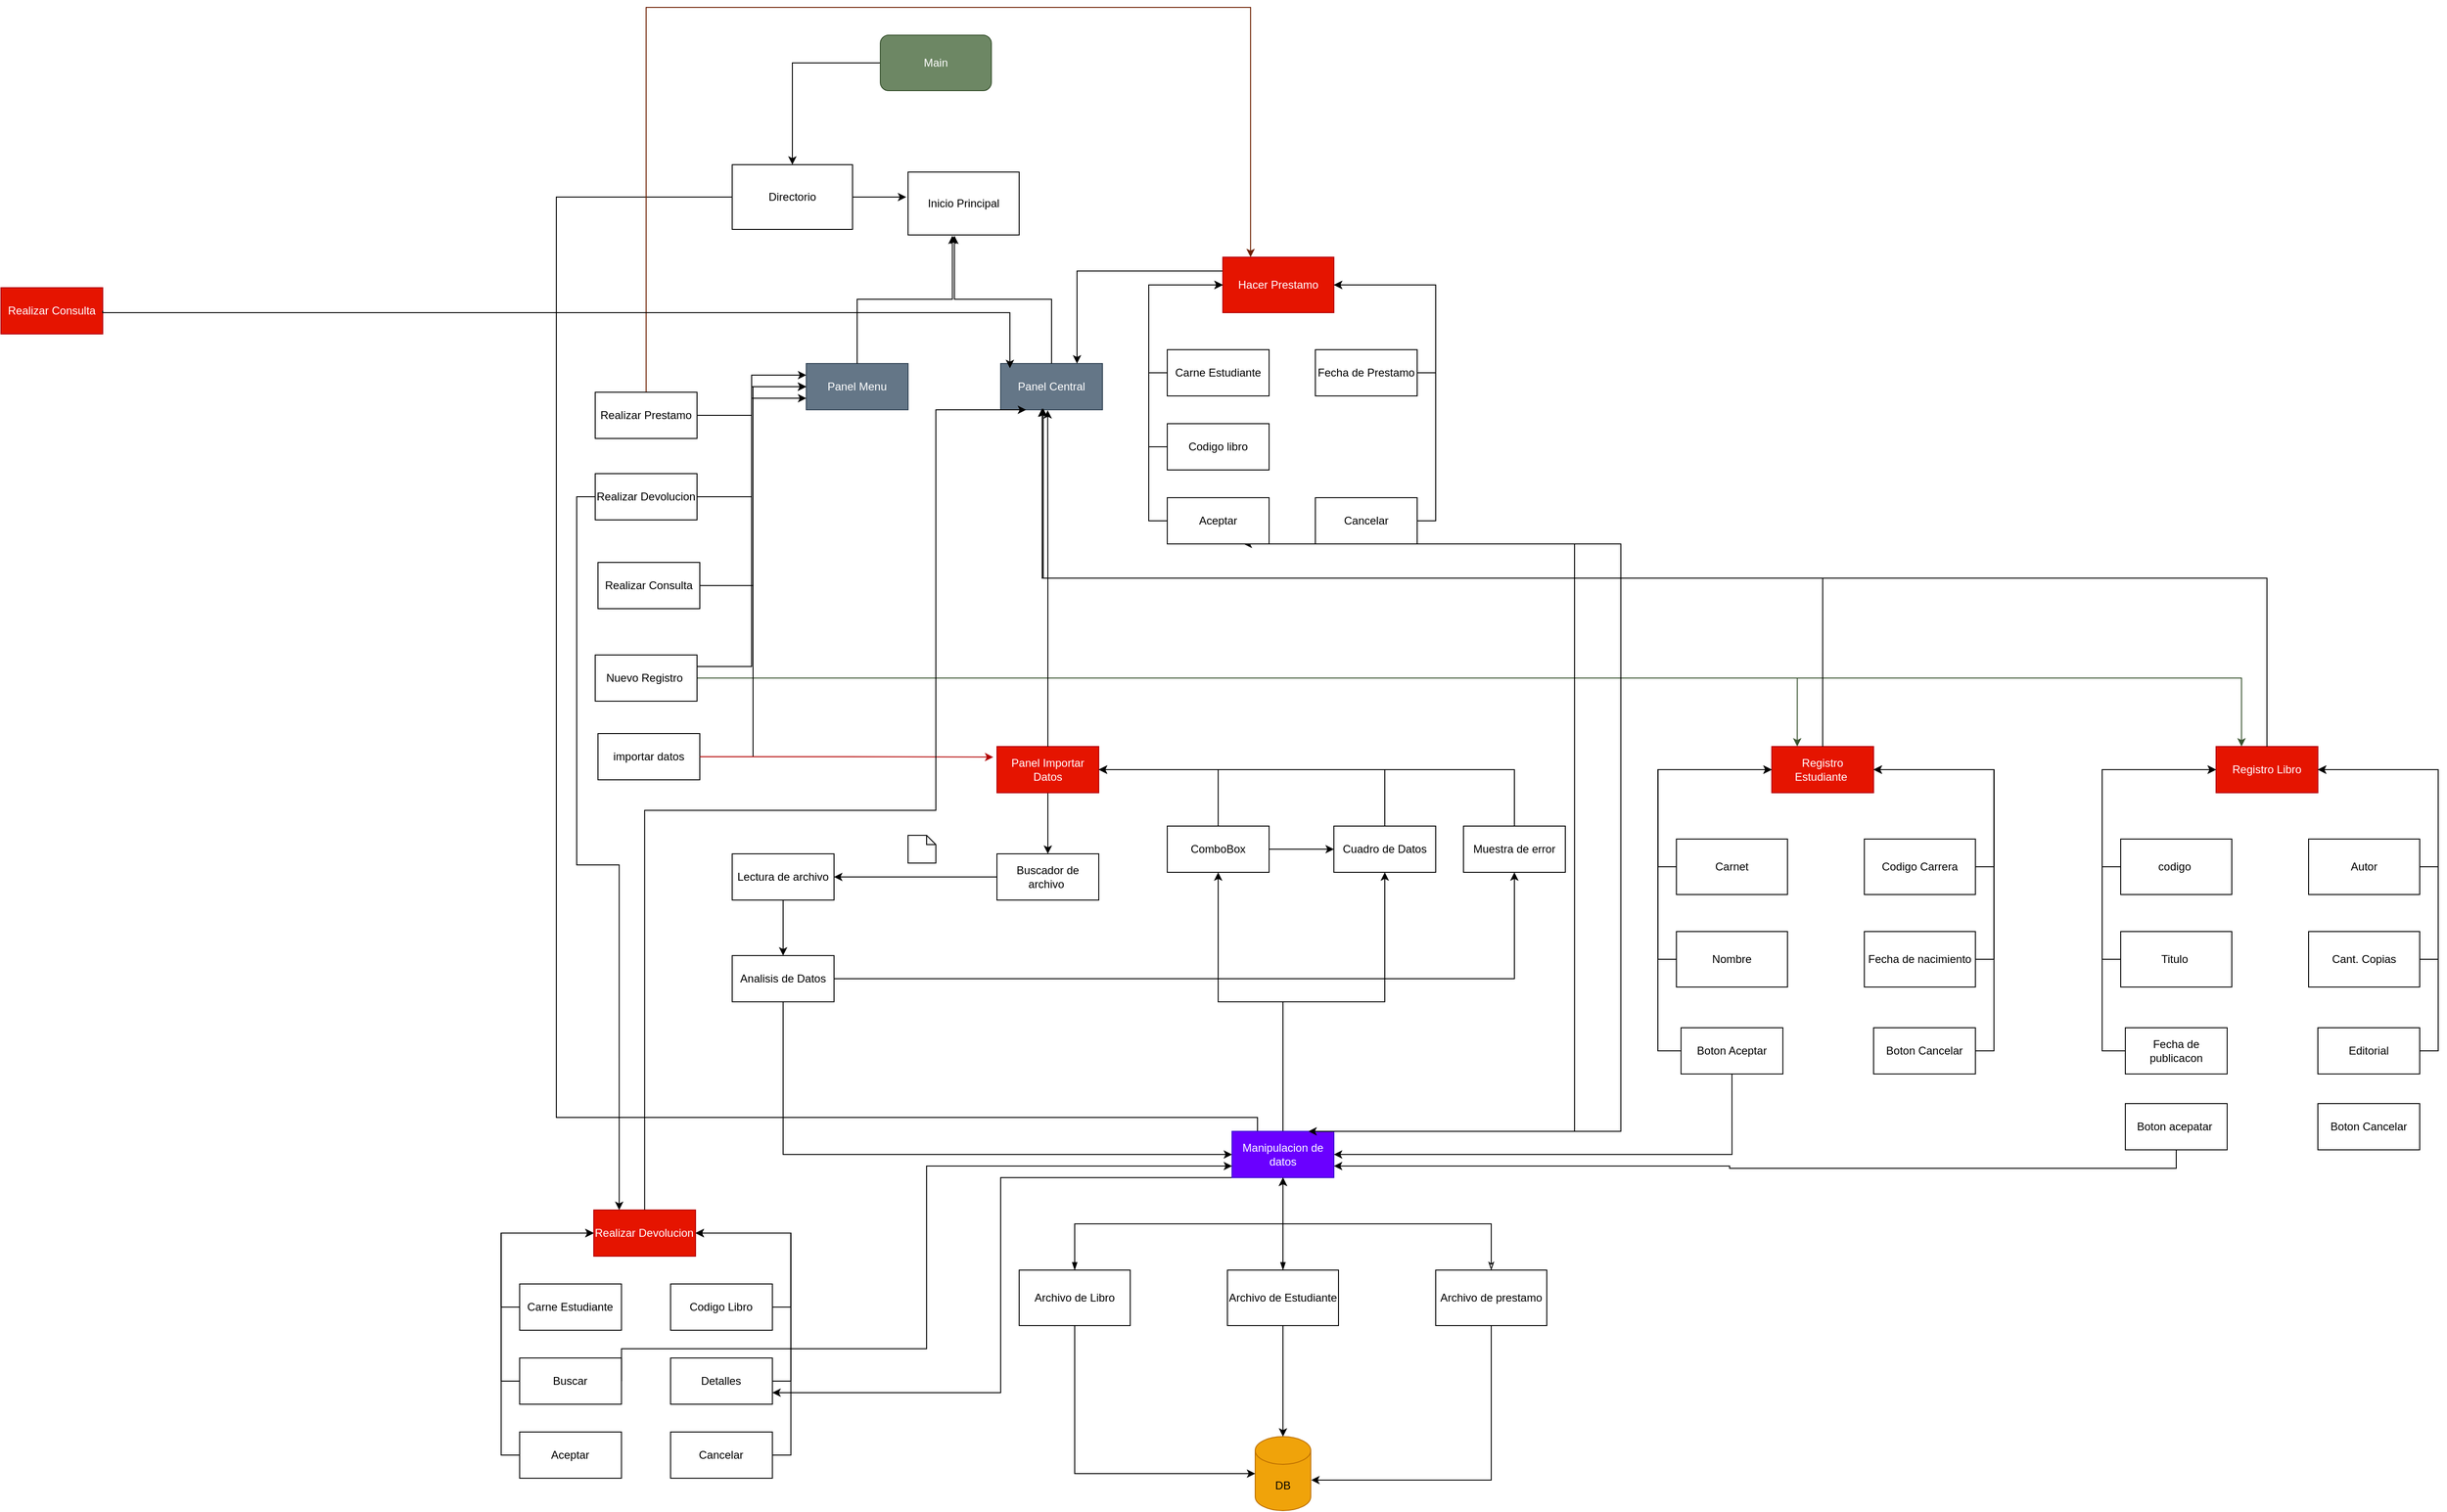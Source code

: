 <mxfile version="23.1.5" type="device">
  <diagram id="C5RBs43oDa-KdzZeNtuy" name="Page-1">
    <mxGraphModel dx="6893" dy="2048" grid="1" gridSize="10" guides="1" tooltips="1" connect="1" arrows="1" fold="1" page="1" pageScale="1" pageWidth="827" pageHeight="1169" math="0" shadow="0">
      <root>
        <mxCell id="WIyWlLk6GJQsqaUBKTNV-0" />
        <mxCell id="WIyWlLk6GJQsqaUBKTNV-1" parent="WIyWlLk6GJQsqaUBKTNV-0" />
        <mxCell id="CBWAm8pQO7bB-vImwyso-70" style="edgeStyle=orthogonalEdgeStyle;rounded=0;orthogonalLoop=1;jettySize=auto;html=1;exitX=0;exitY=0.5;exitDx=0;exitDy=0;entryX=0.5;entryY=0;entryDx=0;entryDy=0;" edge="1" parent="WIyWlLk6GJQsqaUBKTNV-1" source="CBWAm8pQO7bB-vImwyso-44" target="CBWAm8pQO7bB-vImwyso-59">
          <mxGeometry relative="1" as="geometry" />
        </mxCell>
        <mxCell id="CBWAm8pQO7bB-vImwyso-44" value="Main" style="rounded=1;whiteSpace=wrap;html=1;fillColor=#6d8764;fontColor=#ffffff;strokeColor=#3A5431;" vertex="1" parent="WIyWlLk6GJQsqaUBKTNV-1">
          <mxGeometry x="-1830" y="90" width="120" height="60" as="geometry" />
        </mxCell>
        <mxCell id="CBWAm8pQO7bB-vImwyso-159" style="edgeStyle=orthogonalEdgeStyle;rounded=0;orthogonalLoop=1;jettySize=auto;html=1;exitX=0;exitY=0.5;exitDx=0;exitDy=0;entryX=0.25;entryY=1;entryDx=0;entryDy=0;" edge="1" parent="WIyWlLk6GJQsqaUBKTNV-1" source="CBWAm8pQO7bB-vImwyso-59" target="CBWAm8pQO7bB-vImwyso-151">
          <mxGeometry relative="1" as="geometry">
            <Array as="points">
              <mxPoint x="-2180" y="265" />
              <mxPoint x="-2180" y="1260" />
              <mxPoint x="-1422" y="1260" />
            </Array>
          </mxGeometry>
        </mxCell>
        <mxCell id="CBWAm8pQO7bB-vImwyso-59" value="Directorio" style="html=1;whiteSpace=wrap;" vertex="1" parent="WIyWlLk6GJQsqaUBKTNV-1">
          <mxGeometry x="-1990" y="230" width="130" height="70" as="geometry" />
        </mxCell>
        <mxCell id="CBWAm8pQO7bB-vImwyso-74" style="edgeStyle=orthogonalEdgeStyle;rounded=0;orthogonalLoop=1;jettySize=auto;html=1;exitX=1;exitY=0.25;exitDx=0;exitDy=0;entryX=0;entryY=0.25;entryDx=0;entryDy=0;" edge="1" parent="WIyWlLk6GJQsqaUBKTNV-1" source="CBWAm8pQO7bB-vImwyso-62" target="CBWAm8pQO7bB-vImwyso-64">
          <mxGeometry relative="1" as="geometry" />
        </mxCell>
        <mxCell id="CBWAm8pQO7bB-vImwyso-179" style="edgeStyle=orthogonalEdgeStyle;rounded=0;orthogonalLoop=1;jettySize=auto;html=1;exitX=1;exitY=0.5;exitDx=0;exitDy=0;entryX=0.25;entryY=0;entryDx=0;entryDy=0;fillColor=#6d8764;strokeColor=#3A5431;" edge="1" parent="WIyWlLk6GJQsqaUBKTNV-1" source="CBWAm8pQO7bB-vImwyso-62" target="CBWAm8pQO7bB-vImwyso-134">
          <mxGeometry relative="1" as="geometry" />
        </mxCell>
        <mxCell id="CBWAm8pQO7bB-vImwyso-180" style="edgeStyle=orthogonalEdgeStyle;rounded=0;orthogonalLoop=1;jettySize=auto;html=1;exitX=1;exitY=0.5;exitDx=0;exitDy=0;entryX=0.25;entryY=0;entryDx=0;entryDy=0;fillColor=#6d8764;strokeColor=#3A5431;" edge="1" parent="WIyWlLk6GJQsqaUBKTNV-1" source="CBWAm8pQO7bB-vImwyso-62" target="CBWAm8pQO7bB-vImwyso-114">
          <mxGeometry relative="1" as="geometry" />
        </mxCell>
        <mxCell id="CBWAm8pQO7bB-vImwyso-62" value="Nuevo Registro&amp;nbsp;" style="html=1;whiteSpace=wrap;" vertex="1" parent="WIyWlLk6GJQsqaUBKTNV-1">
          <mxGeometry x="-2138" y="760" width="110" height="50" as="geometry" />
        </mxCell>
        <mxCell id="CBWAm8pQO7bB-vImwyso-75" style="edgeStyle=orthogonalEdgeStyle;rounded=0;orthogonalLoop=1;jettySize=auto;html=1;exitX=1;exitY=0.5;exitDx=0;exitDy=0;entryX=0;entryY=0.5;entryDx=0;entryDy=0;" edge="1" parent="WIyWlLk6GJQsqaUBKTNV-1" source="CBWAm8pQO7bB-vImwyso-63" target="CBWAm8pQO7bB-vImwyso-64">
          <mxGeometry relative="1" as="geometry" />
        </mxCell>
        <mxCell id="CBWAm8pQO7bB-vImwyso-63" value="importar datos" style="html=1;whiteSpace=wrap;" vertex="1" parent="WIyWlLk6GJQsqaUBKTNV-1">
          <mxGeometry x="-2135" y="845" width="110" height="50" as="geometry" />
        </mxCell>
        <mxCell id="CBWAm8pQO7bB-vImwyso-64" value="Panel Menu" style="html=1;whiteSpace=wrap;fillColor=#647687;fontColor=#ffffff;strokeColor=#314354;" vertex="1" parent="WIyWlLk6GJQsqaUBKTNV-1">
          <mxGeometry x="-1910" y="445" width="110" height="50" as="geometry" />
        </mxCell>
        <mxCell id="CBWAm8pQO7bB-vImwyso-72" style="edgeStyle=orthogonalEdgeStyle;rounded=0;orthogonalLoop=1;jettySize=auto;html=1;exitX=1;exitY=0.5;exitDx=0;exitDy=0;entryX=0;entryY=0.5;entryDx=0;entryDy=0;" edge="1" parent="WIyWlLk6GJQsqaUBKTNV-1" source="CBWAm8pQO7bB-vImwyso-65" target="CBWAm8pQO7bB-vImwyso-64">
          <mxGeometry relative="1" as="geometry" />
        </mxCell>
        <mxCell id="CBWAm8pQO7bB-vImwyso-215" style="edgeStyle=orthogonalEdgeStyle;rounded=0;orthogonalLoop=1;jettySize=auto;html=1;exitX=0.5;exitY=0;exitDx=0;exitDy=0;entryX=0.25;entryY=0;entryDx=0;entryDy=0;fillColor=#a0522d;strokeColor=#6D1F00;" edge="1" parent="WIyWlLk6GJQsqaUBKTNV-1" source="CBWAm8pQO7bB-vImwyso-65" target="CBWAm8pQO7bB-vImwyso-162">
          <mxGeometry relative="1" as="geometry">
            <Array as="points">
              <mxPoint x="-2083" y="60" />
              <mxPoint x="-1430" y="60" />
            </Array>
          </mxGeometry>
        </mxCell>
        <mxCell id="CBWAm8pQO7bB-vImwyso-65" value="Realizar Prestamo" style="html=1;whiteSpace=wrap;" vertex="1" parent="WIyWlLk6GJQsqaUBKTNV-1">
          <mxGeometry x="-2138" y="476" width="110" height="50" as="geometry" />
        </mxCell>
        <mxCell id="CBWAm8pQO7bB-vImwyso-67" value="Inicio Principal" style="html=1;whiteSpace=wrap;" vertex="1" parent="WIyWlLk6GJQsqaUBKTNV-1">
          <mxGeometry x="-1800" y="238" width="120" height="68" as="geometry" />
        </mxCell>
        <mxCell id="CBWAm8pQO7bB-vImwyso-68" value="Panel Central" style="html=1;whiteSpace=wrap;fillColor=#647687;fontColor=#ffffff;strokeColor=#314354;" vertex="1" parent="WIyWlLk6GJQsqaUBKTNV-1">
          <mxGeometry x="-1700" y="445" width="110" height="50" as="geometry" />
        </mxCell>
        <mxCell id="CBWAm8pQO7bB-vImwyso-73" style="edgeStyle=orthogonalEdgeStyle;rounded=0;orthogonalLoop=1;jettySize=auto;html=1;exitX=1;exitY=0.5;exitDx=0;exitDy=0;entryX=0;entryY=0.75;entryDx=0;entryDy=0;" edge="1" parent="WIyWlLk6GJQsqaUBKTNV-1" source="CBWAm8pQO7bB-vImwyso-69" target="CBWAm8pQO7bB-vImwyso-64">
          <mxGeometry relative="1" as="geometry" />
        </mxCell>
        <mxCell id="CBWAm8pQO7bB-vImwyso-241" style="edgeStyle=orthogonalEdgeStyle;rounded=0;orthogonalLoop=1;jettySize=auto;html=1;exitX=0;exitY=0.5;exitDx=0;exitDy=0;entryX=0.25;entryY=0;entryDx=0;entryDy=0;" edge="1" parent="WIyWlLk6GJQsqaUBKTNV-1" source="CBWAm8pQO7bB-vImwyso-69" target="CBWAm8pQO7bB-vImwyso-211">
          <mxGeometry relative="1" as="geometry" />
        </mxCell>
        <mxCell id="CBWAm8pQO7bB-vImwyso-69" value="Realizar Devolucion" style="html=1;whiteSpace=wrap;" vertex="1" parent="WIyWlLk6GJQsqaUBKTNV-1">
          <mxGeometry x="-2138" y="564" width="110" height="50" as="geometry" />
        </mxCell>
        <mxCell id="CBWAm8pQO7bB-vImwyso-71" style="edgeStyle=orthogonalEdgeStyle;rounded=0;orthogonalLoop=1;jettySize=auto;html=1;exitX=1;exitY=0.5;exitDx=0;exitDy=0;entryX=-0.017;entryY=0.397;entryDx=0;entryDy=0;entryPerimeter=0;" edge="1" parent="WIyWlLk6GJQsqaUBKTNV-1" source="CBWAm8pQO7bB-vImwyso-59" target="CBWAm8pQO7bB-vImwyso-67">
          <mxGeometry relative="1" as="geometry" />
        </mxCell>
        <mxCell id="CBWAm8pQO7bB-vImwyso-76" style="edgeStyle=orthogonalEdgeStyle;rounded=0;orthogonalLoop=1;jettySize=auto;html=1;exitX=0.5;exitY=0;exitDx=0;exitDy=0;entryX=0.399;entryY=1.011;entryDx=0;entryDy=0;entryPerimeter=0;" edge="1" parent="WIyWlLk6GJQsqaUBKTNV-1" source="CBWAm8pQO7bB-vImwyso-64" target="CBWAm8pQO7bB-vImwyso-67">
          <mxGeometry relative="1" as="geometry" />
        </mxCell>
        <mxCell id="CBWAm8pQO7bB-vImwyso-77" style="edgeStyle=orthogonalEdgeStyle;rounded=0;orthogonalLoop=1;jettySize=auto;html=1;exitX=0.5;exitY=0;exitDx=0;exitDy=0;entryX=0.417;entryY=1.011;entryDx=0;entryDy=0;entryPerimeter=0;" edge="1" parent="WIyWlLk6GJQsqaUBKTNV-1" source="CBWAm8pQO7bB-vImwyso-68" target="CBWAm8pQO7bB-vImwyso-67">
          <mxGeometry relative="1" as="geometry" />
        </mxCell>
        <mxCell id="CBWAm8pQO7bB-vImwyso-104" style="edgeStyle=orthogonalEdgeStyle;rounded=0;orthogonalLoop=1;jettySize=auto;html=1;exitX=0.5;exitY=1;exitDx=0;exitDy=0;entryX=0.5;entryY=0;entryDx=0;entryDy=0;" edge="1" parent="WIyWlLk6GJQsqaUBKTNV-1" source="CBWAm8pQO7bB-vImwyso-85" target="CBWAm8pQO7bB-vImwyso-103">
          <mxGeometry relative="1" as="geometry" />
        </mxCell>
        <mxCell id="CBWAm8pQO7bB-vImwyso-85" value="Panel Importar Datos" style="html=1;whiteSpace=wrap;fillColor=#e51400;fontColor=#ffffff;strokeColor=#B20000;" vertex="1" parent="WIyWlLk6GJQsqaUBKTNV-1">
          <mxGeometry x="-1704" y="859" width="110" height="50" as="geometry" />
        </mxCell>
        <mxCell id="CBWAm8pQO7bB-vImwyso-95" style="edgeStyle=orthogonalEdgeStyle;rounded=0;orthogonalLoop=1;jettySize=auto;html=1;exitX=0.5;exitY=0;exitDx=0;exitDy=0;entryX=1;entryY=0.5;entryDx=0;entryDy=0;" edge="1" parent="WIyWlLk6GJQsqaUBKTNV-1" source="CBWAm8pQO7bB-vImwyso-86" target="CBWAm8pQO7bB-vImwyso-85">
          <mxGeometry relative="1" as="geometry" />
        </mxCell>
        <mxCell id="CBWAm8pQO7bB-vImwyso-112" style="edgeStyle=orthogonalEdgeStyle;rounded=0;orthogonalLoop=1;jettySize=auto;html=1;exitX=1;exitY=0.5;exitDx=0;exitDy=0;entryX=0;entryY=0.5;entryDx=0;entryDy=0;" edge="1" parent="WIyWlLk6GJQsqaUBKTNV-1" source="CBWAm8pQO7bB-vImwyso-86" target="CBWAm8pQO7bB-vImwyso-87">
          <mxGeometry relative="1" as="geometry" />
        </mxCell>
        <mxCell id="CBWAm8pQO7bB-vImwyso-86" value="ComboBox" style="html=1;whiteSpace=wrap;" vertex="1" parent="WIyWlLk6GJQsqaUBKTNV-1">
          <mxGeometry x="-1520" y="945" width="110" height="50" as="geometry" />
        </mxCell>
        <mxCell id="CBWAm8pQO7bB-vImwyso-96" style="edgeStyle=orthogonalEdgeStyle;rounded=0;orthogonalLoop=1;jettySize=auto;html=1;exitX=0.5;exitY=0;exitDx=0;exitDy=0;entryX=1;entryY=0.5;entryDx=0;entryDy=0;" edge="1" parent="WIyWlLk6GJQsqaUBKTNV-1" source="CBWAm8pQO7bB-vImwyso-87" target="CBWAm8pQO7bB-vImwyso-85">
          <mxGeometry relative="1" as="geometry" />
        </mxCell>
        <mxCell id="CBWAm8pQO7bB-vImwyso-87" value="Cuadro de Datos" style="html=1;whiteSpace=wrap;" vertex="1" parent="WIyWlLk6GJQsqaUBKTNV-1">
          <mxGeometry x="-1340" y="945" width="110" height="50" as="geometry" />
        </mxCell>
        <mxCell id="CBWAm8pQO7bB-vImwyso-97" style="edgeStyle=orthogonalEdgeStyle;rounded=0;orthogonalLoop=1;jettySize=auto;html=1;exitX=0.5;exitY=0;exitDx=0;exitDy=0;entryX=1;entryY=0.5;entryDx=0;entryDy=0;" edge="1" parent="WIyWlLk6GJQsqaUBKTNV-1" source="CBWAm8pQO7bB-vImwyso-88" target="CBWAm8pQO7bB-vImwyso-85">
          <mxGeometry relative="1" as="geometry" />
        </mxCell>
        <mxCell id="CBWAm8pQO7bB-vImwyso-88" value="Muestra de error" style="html=1;whiteSpace=wrap;" vertex="1" parent="WIyWlLk6GJQsqaUBKTNV-1">
          <mxGeometry x="-1200" y="945" width="110" height="50" as="geometry" />
        </mxCell>
        <mxCell id="CBWAm8pQO7bB-vImwyso-107" style="edgeStyle=orthogonalEdgeStyle;rounded=0;orthogonalLoop=1;jettySize=auto;html=1;exitX=0.5;exitY=1;exitDx=0;exitDy=0;" edge="1" parent="WIyWlLk6GJQsqaUBKTNV-1" source="CBWAm8pQO7bB-vImwyso-89" target="CBWAm8pQO7bB-vImwyso-94">
          <mxGeometry relative="1" as="geometry" />
        </mxCell>
        <mxCell id="CBWAm8pQO7bB-vImwyso-89" value="Lectura de archivo" style="html=1;whiteSpace=wrap;" vertex="1" parent="WIyWlLk6GJQsqaUBKTNV-1">
          <mxGeometry x="-1990" y="975" width="110" height="50" as="geometry" />
        </mxCell>
        <mxCell id="CBWAm8pQO7bB-vImwyso-91" style="edgeStyle=orthogonalEdgeStyle;rounded=0;orthogonalLoop=1;jettySize=auto;html=1;exitX=1;exitY=0.5;exitDx=0;exitDy=0;entryX=-0.036;entryY=0.229;entryDx=0;entryDy=0;entryPerimeter=0;fillColor=#e51400;strokeColor=#B20000;" edge="1" parent="WIyWlLk6GJQsqaUBKTNV-1" source="CBWAm8pQO7bB-vImwyso-63" target="CBWAm8pQO7bB-vImwyso-85">
          <mxGeometry relative="1" as="geometry" />
        </mxCell>
        <mxCell id="CBWAm8pQO7bB-vImwyso-92" style="edgeStyle=orthogonalEdgeStyle;rounded=0;orthogonalLoop=1;jettySize=auto;html=1;exitX=0.5;exitY=0;exitDx=0;exitDy=0;entryX=0.462;entryY=1.009;entryDx=0;entryDy=0;entryPerimeter=0;" edge="1" parent="WIyWlLk6GJQsqaUBKTNV-1" source="CBWAm8pQO7bB-vImwyso-85" target="CBWAm8pQO7bB-vImwyso-68">
          <mxGeometry relative="1" as="geometry" />
        </mxCell>
        <mxCell id="CBWAm8pQO7bB-vImwyso-111" style="edgeStyle=orthogonalEdgeStyle;rounded=0;orthogonalLoop=1;jettySize=auto;html=1;exitX=1;exitY=0.5;exitDx=0;exitDy=0;entryX=0.5;entryY=1;entryDx=0;entryDy=0;" edge="1" parent="WIyWlLk6GJQsqaUBKTNV-1" source="CBWAm8pQO7bB-vImwyso-94" target="CBWAm8pQO7bB-vImwyso-88">
          <mxGeometry relative="1" as="geometry" />
        </mxCell>
        <mxCell id="CBWAm8pQO7bB-vImwyso-152" style="edgeStyle=orthogonalEdgeStyle;rounded=0;orthogonalLoop=1;jettySize=auto;html=1;exitX=0.5;exitY=1;exitDx=0;exitDy=0;entryX=0;entryY=0.5;entryDx=0;entryDy=0;" edge="1" parent="WIyWlLk6GJQsqaUBKTNV-1" source="CBWAm8pQO7bB-vImwyso-94" target="CBWAm8pQO7bB-vImwyso-151">
          <mxGeometry relative="1" as="geometry" />
        </mxCell>
        <mxCell id="CBWAm8pQO7bB-vImwyso-94" value="Analisis de Datos" style="html=1;whiteSpace=wrap;" vertex="1" parent="WIyWlLk6GJQsqaUBKTNV-1">
          <mxGeometry x="-1990" y="1085" width="110" height="50" as="geometry" />
        </mxCell>
        <mxCell id="CBWAm8pQO7bB-vImwyso-105" style="edgeStyle=orthogonalEdgeStyle;rounded=0;orthogonalLoop=1;jettySize=auto;html=1;exitX=0;exitY=0.5;exitDx=0;exitDy=0;entryX=1;entryY=0.5;entryDx=0;entryDy=0;" edge="1" parent="WIyWlLk6GJQsqaUBKTNV-1" source="CBWAm8pQO7bB-vImwyso-103" target="CBWAm8pQO7bB-vImwyso-89">
          <mxGeometry relative="1" as="geometry" />
        </mxCell>
        <mxCell id="CBWAm8pQO7bB-vImwyso-103" value="Buscador de archivo&amp;nbsp;" style="html=1;whiteSpace=wrap;" vertex="1" parent="WIyWlLk6GJQsqaUBKTNV-1">
          <mxGeometry x="-1704" y="975" width="110" height="50" as="geometry" />
        </mxCell>
        <mxCell id="CBWAm8pQO7bB-vImwyso-106" value="" style="shape=note;whiteSpace=wrap;html=1;backgroundOutline=1;darkOpacity=0.05;size=10;" vertex="1" parent="WIyWlLk6GJQsqaUBKTNV-1">
          <mxGeometry x="-1800" y="955" width="30" height="30" as="geometry" />
        </mxCell>
        <mxCell id="CBWAm8pQO7bB-vImwyso-114" value="Registro Estudiante&amp;nbsp;" style="html=1;whiteSpace=wrap;fillColor=#e51400;fontColor=#ffffff;strokeColor=#B20000;" vertex="1" parent="WIyWlLk6GJQsqaUBKTNV-1">
          <mxGeometry x="-866.95" y="859" width="110" height="50" as="geometry" />
        </mxCell>
        <mxCell id="CBWAm8pQO7bB-vImwyso-123" style="edgeStyle=orthogonalEdgeStyle;rounded=0;orthogonalLoop=1;jettySize=auto;html=1;exitX=0;exitY=0.5;exitDx=0;exitDy=0;entryX=0;entryY=0.5;entryDx=0;entryDy=0;" edge="1" parent="WIyWlLk6GJQsqaUBKTNV-1" source="CBWAm8pQO7bB-vImwyso-115" target="CBWAm8pQO7bB-vImwyso-114">
          <mxGeometry relative="1" as="geometry" />
        </mxCell>
        <mxCell id="CBWAm8pQO7bB-vImwyso-115" value="Carnet" style="rounded=0;whiteSpace=wrap;html=1;" vertex="1" parent="WIyWlLk6GJQsqaUBKTNV-1">
          <mxGeometry x="-969.95" y="959" width="120" height="60" as="geometry" />
        </mxCell>
        <mxCell id="CBWAm8pQO7bB-vImwyso-124" style="edgeStyle=orthogonalEdgeStyle;rounded=0;orthogonalLoop=1;jettySize=auto;html=1;exitX=0;exitY=0.5;exitDx=0;exitDy=0;entryX=0;entryY=0.5;entryDx=0;entryDy=0;" edge="1" parent="WIyWlLk6GJQsqaUBKTNV-1" source="CBWAm8pQO7bB-vImwyso-116" target="CBWAm8pQO7bB-vImwyso-114">
          <mxGeometry relative="1" as="geometry" />
        </mxCell>
        <mxCell id="CBWAm8pQO7bB-vImwyso-116" value="Nombre" style="rounded=0;whiteSpace=wrap;html=1;" vertex="1" parent="WIyWlLk6GJQsqaUBKTNV-1">
          <mxGeometry x="-969.95" y="1059" width="120" height="60" as="geometry" />
        </mxCell>
        <mxCell id="CBWAm8pQO7bB-vImwyso-126" style="edgeStyle=orthogonalEdgeStyle;rounded=0;orthogonalLoop=1;jettySize=auto;html=1;exitX=1;exitY=0.5;exitDx=0;exitDy=0;entryX=1;entryY=0.5;entryDx=0;entryDy=0;" edge="1" parent="WIyWlLk6GJQsqaUBKTNV-1" source="CBWAm8pQO7bB-vImwyso-117" target="CBWAm8pQO7bB-vImwyso-114">
          <mxGeometry relative="1" as="geometry" />
        </mxCell>
        <mxCell id="CBWAm8pQO7bB-vImwyso-117" value="Codigo Carrera" style="rounded=0;whiteSpace=wrap;html=1;" vertex="1" parent="WIyWlLk6GJQsqaUBKTNV-1">
          <mxGeometry x="-766.95" y="959" width="120" height="60" as="geometry" />
        </mxCell>
        <mxCell id="CBWAm8pQO7bB-vImwyso-127" style="edgeStyle=orthogonalEdgeStyle;rounded=0;orthogonalLoop=1;jettySize=auto;html=1;exitX=1;exitY=0.5;exitDx=0;exitDy=0;entryX=1;entryY=0.5;entryDx=0;entryDy=0;" edge="1" parent="WIyWlLk6GJQsqaUBKTNV-1" source="CBWAm8pQO7bB-vImwyso-118" target="CBWAm8pQO7bB-vImwyso-114">
          <mxGeometry relative="1" as="geometry" />
        </mxCell>
        <mxCell id="CBWAm8pQO7bB-vImwyso-118" value="Fecha de nacimiento" style="rounded=0;whiteSpace=wrap;html=1;" vertex="1" parent="WIyWlLk6GJQsqaUBKTNV-1">
          <mxGeometry x="-766.95" y="1059" width="120" height="60" as="geometry" />
        </mxCell>
        <mxCell id="CBWAm8pQO7bB-vImwyso-119" value="DB" style="shape=cylinder3;whiteSpace=wrap;html=1;boundedLbl=1;backgroundOutline=1;size=15;fillColor=#f0a30a;fontColor=#000000;strokeColor=#BD7000;" vertex="1" parent="WIyWlLk6GJQsqaUBKTNV-1">
          <mxGeometry x="-1425" y="1605" width="60" height="80" as="geometry" />
        </mxCell>
        <mxCell id="CBWAm8pQO7bB-vImwyso-131" style="edgeStyle=orthogonalEdgeStyle;rounded=0;orthogonalLoop=1;jettySize=auto;html=1;exitX=1;exitY=0.5;exitDx=0;exitDy=0;entryX=1;entryY=0.5;entryDx=0;entryDy=0;" edge="1" parent="WIyWlLk6GJQsqaUBKTNV-1" source="CBWAm8pQO7bB-vImwyso-128" target="CBWAm8pQO7bB-vImwyso-114">
          <mxGeometry relative="1" as="geometry" />
        </mxCell>
        <mxCell id="CBWAm8pQO7bB-vImwyso-128" value="Boton Cancelar" style="html=1;whiteSpace=wrap;" vertex="1" parent="WIyWlLk6GJQsqaUBKTNV-1">
          <mxGeometry x="-756.95" y="1163" width="110" height="50" as="geometry" />
        </mxCell>
        <mxCell id="CBWAm8pQO7bB-vImwyso-130" style="edgeStyle=orthogonalEdgeStyle;rounded=0;orthogonalLoop=1;jettySize=auto;html=1;exitX=0;exitY=0.5;exitDx=0;exitDy=0;entryX=0;entryY=0.5;entryDx=0;entryDy=0;" edge="1" parent="WIyWlLk6GJQsqaUBKTNV-1" source="CBWAm8pQO7bB-vImwyso-129" target="CBWAm8pQO7bB-vImwyso-114">
          <mxGeometry relative="1" as="geometry">
            <Array as="points">
              <mxPoint x="-990" y="1188" />
              <mxPoint x="-990" y="884" />
            </Array>
          </mxGeometry>
        </mxCell>
        <mxCell id="CBWAm8pQO7bB-vImwyso-160" style="edgeStyle=orthogonalEdgeStyle;rounded=0;orthogonalLoop=1;jettySize=auto;html=1;exitX=0.5;exitY=1;exitDx=0;exitDy=0;entryX=1;entryY=0.5;entryDx=0;entryDy=0;" edge="1" parent="WIyWlLk6GJQsqaUBKTNV-1" source="CBWAm8pQO7bB-vImwyso-129" target="CBWAm8pQO7bB-vImwyso-151">
          <mxGeometry relative="1" as="geometry" />
        </mxCell>
        <mxCell id="CBWAm8pQO7bB-vImwyso-129" value="Boton Aceptar" style="html=1;whiteSpace=wrap;" vertex="1" parent="WIyWlLk6GJQsqaUBKTNV-1">
          <mxGeometry x="-964.95" y="1163" width="110" height="50" as="geometry" />
        </mxCell>
        <mxCell id="CBWAm8pQO7bB-vImwyso-134" value="Registro Libro" style="html=1;whiteSpace=wrap;fillColor=#e51400;fontColor=#ffffff;strokeColor=#B20000;" vertex="1" parent="WIyWlLk6GJQsqaUBKTNV-1">
          <mxGeometry x="-387" y="859" width="110" height="50" as="geometry" />
        </mxCell>
        <mxCell id="CBWAm8pQO7bB-vImwyso-135" style="edgeStyle=orthogonalEdgeStyle;rounded=0;orthogonalLoop=1;jettySize=auto;html=1;exitX=0;exitY=0.5;exitDx=0;exitDy=0;entryX=0;entryY=0.5;entryDx=0;entryDy=0;" edge="1" parent="WIyWlLk6GJQsqaUBKTNV-1" source="CBWAm8pQO7bB-vImwyso-136" target="CBWAm8pQO7bB-vImwyso-134">
          <mxGeometry relative="1" as="geometry" />
        </mxCell>
        <mxCell id="CBWAm8pQO7bB-vImwyso-136" value="codigo&amp;nbsp;" style="rounded=0;whiteSpace=wrap;html=1;" vertex="1" parent="WIyWlLk6GJQsqaUBKTNV-1">
          <mxGeometry x="-490" y="959" width="120" height="60" as="geometry" />
        </mxCell>
        <mxCell id="CBWAm8pQO7bB-vImwyso-137" style="edgeStyle=orthogonalEdgeStyle;rounded=0;orthogonalLoop=1;jettySize=auto;html=1;exitX=0;exitY=0.5;exitDx=0;exitDy=0;entryX=0;entryY=0.5;entryDx=0;entryDy=0;" edge="1" parent="WIyWlLk6GJQsqaUBKTNV-1" source="CBWAm8pQO7bB-vImwyso-138" target="CBWAm8pQO7bB-vImwyso-134">
          <mxGeometry relative="1" as="geometry" />
        </mxCell>
        <mxCell id="CBWAm8pQO7bB-vImwyso-138" value="Titulo&amp;nbsp;" style="rounded=0;whiteSpace=wrap;html=1;" vertex="1" parent="WIyWlLk6GJQsqaUBKTNV-1">
          <mxGeometry x="-490" y="1059" width="120" height="60" as="geometry" />
        </mxCell>
        <mxCell id="CBWAm8pQO7bB-vImwyso-139" style="edgeStyle=orthogonalEdgeStyle;rounded=0;orthogonalLoop=1;jettySize=auto;html=1;exitX=1;exitY=0.5;exitDx=0;exitDy=0;entryX=1;entryY=0.5;entryDx=0;entryDy=0;" edge="1" parent="WIyWlLk6GJQsqaUBKTNV-1" source="CBWAm8pQO7bB-vImwyso-140" target="CBWAm8pQO7bB-vImwyso-134">
          <mxGeometry relative="1" as="geometry" />
        </mxCell>
        <mxCell id="CBWAm8pQO7bB-vImwyso-140" value="Autor" style="rounded=0;whiteSpace=wrap;html=1;" vertex="1" parent="WIyWlLk6GJQsqaUBKTNV-1">
          <mxGeometry x="-287" y="959" width="120" height="60" as="geometry" />
        </mxCell>
        <mxCell id="CBWAm8pQO7bB-vImwyso-141" style="edgeStyle=orthogonalEdgeStyle;rounded=0;orthogonalLoop=1;jettySize=auto;html=1;exitX=1;exitY=0.5;exitDx=0;exitDy=0;entryX=1;entryY=0.5;entryDx=0;entryDy=0;" edge="1" parent="WIyWlLk6GJQsqaUBKTNV-1" source="CBWAm8pQO7bB-vImwyso-142" target="CBWAm8pQO7bB-vImwyso-134">
          <mxGeometry relative="1" as="geometry" />
        </mxCell>
        <mxCell id="CBWAm8pQO7bB-vImwyso-142" value="Cant. Copias" style="rounded=0;whiteSpace=wrap;html=1;" vertex="1" parent="WIyWlLk6GJQsqaUBKTNV-1">
          <mxGeometry x="-287" y="1059" width="120" height="60" as="geometry" />
        </mxCell>
        <mxCell id="CBWAm8pQO7bB-vImwyso-143" style="edgeStyle=orthogonalEdgeStyle;rounded=0;orthogonalLoop=1;jettySize=auto;html=1;exitX=1;exitY=0.5;exitDx=0;exitDy=0;entryX=1;entryY=0.5;entryDx=0;entryDy=0;" edge="1" parent="WIyWlLk6GJQsqaUBKTNV-1" source="CBWAm8pQO7bB-vImwyso-144" target="CBWAm8pQO7bB-vImwyso-134">
          <mxGeometry relative="1" as="geometry" />
        </mxCell>
        <mxCell id="CBWAm8pQO7bB-vImwyso-144" value="Editorial" style="html=1;whiteSpace=wrap;" vertex="1" parent="WIyWlLk6GJQsqaUBKTNV-1">
          <mxGeometry x="-277" y="1163" width="110" height="50" as="geometry" />
        </mxCell>
        <mxCell id="CBWAm8pQO7bB-vImwyso-145" style="edgeStyle=orthogonalEdgeStyle;rounded=0;orthogonalLoop=1;jettySize=auto;html=1;exitX=0;exitY=0.5;exitDx=0;exitDy=0;entryX=0;entryY=0.5;entryDx=0;entryDy=0;" edge="1" parent="WIyWlLk6GJQsqaUBKTNV-1" source="CBWAm8pQO7bB-vImwyso-146" target="CBWAm8pQO7bB-vImwyso-134">
          <mxGeometry relative="1" as="geometry">
            <Array as="points">
              <mxPoint x="-510.05" y="1188" />
              <mxPoint x="-510.05" y="884" />
            </Array>
          </mxGeometry>
        </mxCell>
        <mxCell id="CBWAm8pQO7bB-vImwyso-146" value="Fecha de publicacon" style="html=1;whiteSpace=wrap;" vertex="1" parent="WIyWlLk6GJQsqaUBKTNV-1">
          <mxGeometry x="-485" y="1163" width="110" height="50" as="geometry" />
        </mxCell>
        <mxCell id="CBWAm8pQO7bB-vImwyso-147" style="edgeStyle=orthogonalEdgeStyle;rounded=0;orthogonalLoop=1;jettySize=auto;html=1;exitX=0.5;exitY=0;exitDx=0;exitDy=0;entryX=0.418;entryY=0.97;entryDx=0;entryDy=0;entryPerimeter=0;" edge="1" parent="WIyWlLk6GJQsqaUBKTNV-1" source="CBWAm8pQO7bB-vImwyso-134" target="CBWAm8pQO7bB-vImwyso-68">
          <mxGeometry relative="1" as="geometry" />
        </mxCell>
        <mxCell id="CBWAm8pQO7bB-vImwyso-148" style="edgeStyle=orthogonalEdgeStyle;rounded=0;orthogonalLoop=1;jettySize=auto;html=1;exitX=0.5;exitY=0;exitDx=0;exitDy=0;entryX=0.407;entryY=0.97;entryDx=0;entryDy=0;entryPerimeter=0;" edge="1" parent="WIyWlLk6GJQsqaUBKTNV-1" source="CBWAm8pQO7bB-vImwyso-114" target="CBWAm8pQO7bB-vImwyso-68">
          <mxGeometry relative="1" as="geometry" />
        </mxCell>
        <mxCell id="CBWAm8pQO7bB-vImwyso-161" style="edgeStyle=orthogonalEdgeStyle;rounded=0;orthogonalLoop=1;jettySize=auto;html=1;exitX=0.5;exitY=1;exitDx=0;exitDy=0;entryX=1;entryY=0.75;entryDx=0;entryDy=0;" edge="1" parent="WIyWlLk6GJQsqaUBKTNV-1" source="CBWAm8pQO7bB-vImwyso-149" target="CBWAm8pQO7bB-vImwyso-151">
          <mxGeometry relative="1" as="geometry" />
        </mxCell>
        <mxCell id="CBWAm8pQO7bB-vImwyso-149" value="Boton acepatar&amp;nbsp;" style="html=1;whiteSpace=wrap;" vertex="1" parent="WIyWlLk6GJQsqaUBKTNV-1">
          <mxGeometry x="-485" y="1245" width="110" height="50" as="geometry" />
        </mxCell>
        <mxCell id="CBWAm8pQO7bB-vImwyso-150" value="Boton Cancelar" style="html=1;whiteSpace=wrap;" vertex="1" parent="WIyWlLk6GJQsqaUBKTNV-1">
          <mxGeometry x="-277" y="1245" width="110" height="50" as="geometry" />
        </mxCell>
        <mxCell id="CBWAm8pQO7bB-vImwyso-153" style="edgeStyle=orthogonalEdgeStyle;rounded=0;orthogonalLoop=1;jettySize=auto;html=1;exitX=0.5;exitY=0;exitDx=0;exitDy=0;entryX=0.5;entryY=1;entryDx=0;entryDy=0;" edge="1" parent="WIyWlLk6GJQsqaUBKTNV-1" source="CBWAm8pQO7bB-vImwyso-151" target="CBWAm8pQO7bB-vImwyso-86">
          <mxGeometry relative="1" as="geometry" />
        </mxCell>
        <mxCell id="CBWAm8pQO7bB-vImwyso-154" style="edgeStyle=orthogonalEdgeStyle;rounded=0;orthogonalLoop=1;jettySize=auto;html=1;exitX=0.5;exitY=0;exitDx=0;exitDy=0;entryX=0.5;entryY=1;entryDx=0;entryDy=0;" edge="1" parent="WIyWlLk6GJQsqaUBKTNV-1" source="CBWAm8pQO7bB-vImwyso-151" target="CBWAm8pQO7bB-vImwyso-87">
          <mxGeometry relative="1" as="geometry" />
        </mxCell>
        <mxCell id="CBWAm8pQO7bB-vImwyso-209" style="edgeStyle=orthogonalEdgeStyle;rounded=0;orthogonalLoop=1;jettySize=auto;html=1;exitX=0.75;exitY=0;exitDx=0;exitDy=0;entryX=0.75;entryY=1;entryDx=0;entryDy=0;" edge="1" parent="WIyWlLk6GJQsqaUBKTNV-1" source="CBWAm8pQO7bB-vImwyso-151" target="CBWAm8pQO7bB-vImwyso-194">
          <mxGeometry relative="1" as="geometry">
            <Array as="points">
              <mxPoint x="-1080" y="1275" />
              <mxPoint x="-1080" y="640" />
            </Array>
          </mxGeometry>
        </mxCell>
        <mxCell id="CBWAm8pQO7bB-vImwyso-243" style="edgeStyle=orthogonalEdgeStyle;rounded=0;orthogonalLoop=1;jettySize=auto;html=1;exitX=0;exitY=1;exitDx=0;exitDy=0;entryX=1;entryY=0.75;entryDx=0;entryDy=0;" edge="1" parent="WIyWlLk6GJQsqaUBKTNV-1" source="CBWAm8pQO7bB-vImwyso-151" target="CBWAm8pQO7bB-vImwyso-216">
          <mxGeometry relative="1" as="geometry">
            <Array as="points">
              <mxPoint x="-1700" y="1325" />
              <mxPoint x="-1700" y="1558" />
            </Array>
          </mxGeometry>
        </mxCell>
        <mxCell id="CBWAm8pQO7bB-vImwyso-151" value="Manipulacion de datos" style="html=1;whiteSpace=wrap;fillColor=#6a00ff;fontColor=#ffffff;strokeColor=#3700CC;" vertex="1" parent="WIyWlLk6GJQsqaUBKTNV-1">
          <mxGeometry x="-1450" y="1275" width="110" height="50" as="geometry" />
        </mxCell>
        <mxCell id="CBWAm8pQO7bB-vImwyso-213" style="edgeStyle=orthogonalEdgeStyle;rounded=0;orthogonalLoop=1;jettySize=auto;html=1;exitX=0;exitY=0.25;exitDx=0;exitDy=0;entryX=0.75;entryY=0;entryDx=0;entryDy=0;" edge="1" parent="WIyWlLk6GJQsqaUBKTNV-1" source="CBWAm8pQO7bB-vImwyso-162" target="CBWAm8pQO7bB-vImwyso-68">
          <mxGeometry relative="1" as="geometry" />
        </mxCell>
        <mxCell id="CBWAm8pQO7bB-vImwyso-162" value="Hacer Prestamo" style="rounded=0;whiteSpace=wrap;html=1;fillColor=#e51400;fontColor=#ffffff;strokeColor=#B20000;" vertex="1" parent="WIyWlLk6GJQsqaUBKTNV-1">
          <mxGeometry x="-1460" y="330" width="120" height="60" as="geometry" />
        </mxCell>
        <mxCell id="CBWAm8pQO7bB-vImwyso-171" style="edgeStyle=orthogonalEdgeStyle;rounded=0;orthogonalLoop=1;jettySize=auto;html=1;exitX=0.5;exitY=0;exitDx=0;exitDy=0;startArrow=blockThin;startFill=1;" edge="1" parent="WIyWlLk6GJQsqaUBKTNV-1" source="CBWAm8pQO7bB-vImwyso-167" target="CBWAm8pQO7bB-vImwyso-151">
          <mxGeometry relative="1" as="geometry" />
        </mxCell>
        <mxCell id="CBWAm8pQO7bB-vImwyso-175" style="edgeStyle=orthogonalEdgeStyle;rounded=0;orthogonalLoop=1;jettySize=auto;html=1;exitX=0.5;exitY=1;exitDx=0;exitDy=0;" edge="1" parent="WIyWlLk6GJQsqaUBKTNV-1" source="CBWAm8pQO7bB-vImwyso-167" target="CBWAm8pQO7bB-vImwyso-119">
          <mxGeometry relative="1" as="geometry" />
        </mxCell>
        <mxCell id="CBWAm8pQO7bB-vImwyso-167" value="Archivo de Estudiante" style="rounded=0;whiteSpace=wrap;html=1;" vertex="1" parent="WIyWlLk6GJQsqaUBKTNV-1">
          <mxGeometry x="-1455" y="1425" width="120" height="60" as="geometry" />
        </mxCell>
        <mxCell id="CBWAm8pQO7bB-vImwyso-172" style="edgeStyle=orthogonalEdgeStyle;rounded=0;orthogonalLoop=1;jettySize=auto;html=1;exitX=0.5;exitY=0;exitDx=0;exitDy=0;entryX=0.5;entryY=1;entryDx=0;entryDy=0;startArrow=classicThin;startFill=0;" edge="1" parent="WIyWlLk6GJQsqaUBKTNV-1" source="CBWAm8pQO7bB-vImwyso-168" target="CBWAm8pQO7bB-vImwyso-151">
          <mxGeometry relative="1" as="geometry" />
        </mxCell>
        <mxCell id="CBWAm8pQO7bB-vImwyso-168" value="Archivo de prestamo" style="rounded=0;whiteSpace=wrap;html=1;" vertex="1" parent="WIyWlLk6GJQsqaUBKTNV-1">
          <mxGeometry x="-1230" y="1425" width="120" height="60" as="geometry" />
        </mxCell>
        <mxCell id="CBWAm8pQO7bB-vImwyso-173" style="edgeStyle=orthogonalEdgeStyle;rounded=0;orthogonalLoop=1;jettySize=auto;html=1;exitX=0.5;exitY=0;exitDx=0;exitDy=0;startArrow=blockThin;startFill=1;" edge="1" parent="WIyWlLk6GJQsqaUBKTNV-1" source="CBWAm8pQO7bB-vImwyso-169" target="CBWAm8pQO7bB-vImwyso-151">
          <mxGeometry relative="1" as="geometry" />
        </mxCell>
        <mxCell id="CBWAm8pQO7bB-vImwyso-169" value="Archivo de Libro" style="rounded=0;whiteSpace=wrap;html=1;" vertex="1" parent="WIyWlLk6GJQsqaUBKTNV-1">
          <mxGeometry x="-1680" y="1425" width="120" height="60" as="geometry" />
        </mxCell>
        <mxCell id="CBWAm8pQO7bB-vImwyso-174" style="edgeStyle=orthogonalEdgeStyle;rounded=0;orthogonalLoop=1;jettySize=auto;html=1;exitX=0.5;exitY=1;exitDx=0;exitDy=0;entryX=0;entryY=0.5;entryDx=0;entryDy=0;entryPerimeter=0;" edge="1" parent="WIyWlLk6GJQsqaUBKTNV-1" source="CBWAm8pQO7bB-vImwyso-169" target="CBWAm8pQO7bB-vImwyso-119">
          <mxGeometry relative="1" as="geometry" />
        </mxCell>
        <mxCell id="CBWAm8pQO7bB-vImwyso-176" style="edgeStyle=orthogonalEdgeStyle;rounded=0;orthogonalLoop=1;jettySize=auto;html=1;exitX=0.5;exitY=1;exitDx=0;exitDy=0;entryX=1.009;entryY=0.587;entryDx=0;entryDy=0;entryPerimeter=0;" edge="1" parent="WIyWlLk6GJQsqaUBKTNV-1" source="CBWAm8pQO7bB-vImwyso-168" target="CBWAm8pQO7bB-vImwyso-119">
          <mxGeometry relative="1" as="geometry" />
        </mxCell>
        <mxCell id="CBWAm8pQO7bB-vImwyso-189" style="edgeStyle=orthogonalEdgeStyle;rounded=0;orthogonalLoop=1;jettySize=auto;html=1;exitX=1;exitY=0.5;exitDx=0;exitDy=0;entryX=0;entryY=0.5;entryDx=0;entryDy=0;" edge="1" parent="WIyWlLk6GJQsqaUBKTNV-1" source="CBWAm8pQO7bB-vImwyso-188" target="CBWAm8pQO7bB-vImwyso-64">
          <mxGeometry relative="1" as="geometry" />
        </mxCell>
        <mxCell id="CBWAm8pQO7bB-vImwyso-188" value="Realizar Consulta" style="html=1;whiteSpace=wrap;" vertex="1" parent="WIyWlLk6GJQsqaUBKTNV-1">
          <mxGeometry x="-2135" y="660" width="110" height="50" as="geometry" />
        </mxCell>
        <mxCell id="CBWAm8pQO7bB-vImwyso-199" style="edgeStyle=orthogonalEdgeStyle;rounded=0;orthogonalLoop=1;jettySize=auto;html=1;exitX=1;exitY=0.5;exitDx=0;exitDy=0;entryX=1;entryY=0.5;entryDx=0;entryDy=0;" edge="1" parent="WIyWlLk6GJQsqaUBKTNV-1" source="CBWAm8pQO7bB-vImwyso-190" target="CBWAm8pQO7bB-vImwyso-162">
          <mxGeometry relative="1" as="geometry" />
        </mxCell>
        <mxCell id="CBWAm8pQO7bB-vImwyso-190" value="Fecha de Prestamo" style="html=1;whiteSpace=wrap;" vertex="1" parent="WIyWlLk6GJQsqaUBKTNV-1">
          <mxGeometry x="-1360" y="430" width="110" height="50" as="geometry" />
        </mxCell>
        <mxCell id="CBWAm8pQO7bB-vImwyso-197" style="edgeStyle=orthogonalEdgeStyle;rounded=0;orthogonalLoop=1;jettySize=auto;html=1;exitX=0;exitY=0.5;exitDx=0;exitDy=0;entryX=0;entryY=0.5;entryDx=0;entryDy=0;" edge="1" parent="WIyWlLk6GJQsqaUBKTNV-1" source="CBWAm8pQO7bB-vImwyso-191" target="CBWAm8pQO7bB-vImwyso-162">
          <mxGeometry relative="1" as="geometry" />
        </mxCell>
        <mxCell id="CBWAm8pQO7bB-vImwyso-191" value="Codigo libro" style="html=1;whiteSpace=wrap;" vertex="1" parent="WIyWlLk6GJQsqaUBKTNV-1">
          <mxGeometry x="-1520" y="510" width="110" height="50" as="geometry" />
        </mxCell>
        <mxCell id="CBWAm8pQO7bB-vImwyso-195" style="edgeStyle=orthogonalEdgeStyle;rounded=0;orthogonalLoop=1;jettySize=auto;html=1;exitX=0;exitY=0.5;exitDx=0;exitDy=0;entryX=0;entryY=0.5;entryDx=0;entryDy=0;" edge="1" parent="WIyWlLk6GJQsqaUBKTNV-1" source="CBWAm8pQO7bB-vImwyso-192" target="CBWAm8pQO7bB-vImwyso-162">
          <mxGeometry relative="1" as="geometry" />
        </mxCell>
        <mxCell id="CBWAm8pQO7bB-vImwyso-192" value="Carne Estudiante" style="html=1;whiteSpace=wrap;" vertex="1" parent="WIyWlLk6GJQsqaUBKTNV-1">
          <mxGeometry x="-1520" y="430" width="110" height="50" as="geometry" />
        </mxCell>
        <mxCell id="CBWAm8pQO7bB-vImwyso-203" style="edgeStyle=orthogonalEdgeStyle;rounded=0;orthogonalLoop=1;jettySize=auto;html=1;exitX=1;exitY=0.5;exitDx=0;exitDy=0;entryX=1;entryY=0.5;entryDx=0;entryDy=0;" edge="1" parent="WIyWlLk6GJQsqaUBKTNV-1" source="CBWAm8pQO7bB-vImwyso-193" target="CBWAm8pQO7bB-vImwyso-162">
          <mxGeometry relative="1" as="geometry" />
        </mxCell>
        <mxCell id="CBWAm8pQO7bB-vImwyso-193" value="Cancelar" style="html=1;whiteSpace=wrap;" vertex="1" parent="WIyWlLk6GJQsqaUBKTNV-1">
          <mxGeometry x="-1360" y="590" width="110" height="50" as="geometry" />
        </mxCell>
        <mxCell id="CBWAm8pQO7bB-vImwyso-198" style="edgeStyle=orthogonalEdgeStyle;rounded=0;orthogonalLoop=1;jettySize=auto;html=1;exitX=0;exitY=0.5;exitDx=0;exitDy=0;entryX=0;entryY=0.5;entryDx=0;entryDy=0;" edge="1" parent="WIyWlLk6GJQsqaUBKTNV-1" source="CBWAm8pQO7bB-vImwyso-194" target="CBWAm8pQO7bB-vImwyso-162">
          <mxGeometry relative="1" as="geometry" />
        </mxCell>
        <mxCell id="CBWAm8pQO7bB-vImwyso-210" style="edgeStyle=orthogonalEdgeStyle;rounded=0;orthogonalLoop=1;jettySize=auto;html=1;exitX=0.5;exitY=1;exitDx=0;exitDy=0;entryX=0.75;entryY=0;entryDx=0;entryDy=0;" edge="1" parent="WIyWlLk6GJQsqaUBKTNV-1" source="CBWAm8pQO7bB-vImwyso-194" target="CBWAm8pQO7bB-vImwyso-151">
          <mxGeometry relative="1" as="geometry">
            <Array as="points">
              <mxPoint x="-1030" y="640" />
              <mxPoint x="-1030" y="1275" />
            </Array>
          </mxGeometry>
        </mxCell>
        <mxCell id="CBWAm8pQO7bB-vImwyso-194" value="Aceptar" style="html=1;whiteSpace=wrap;" vertex="1" parent="WIyWlLk6GJQsqaUBKTNV-1">
          <mxGeometry x="-1520" y="590" width="110" height="50" as="geometry" />
        </mxCell>
        <mxCell id="CBWAm8pQO7bB-vImwyso-239" style="edgeStyle=orthogonalEdgeStyle;rounded=0;orthogonalLoop=1;jettySize=auto;html=1;exitX=0.5;exitY=0;exitDx=0;exitDy=0;entryX=0.25;entryY=1;entryDx=0;entryDy=0;" edge="1" parent="WIyWlLk6GJQsqaUBKTNV-1" source="CBWAm8pQO7bB-vImwyso-211" target="CBWAm8pQO7bB-vImwyso-68">
          <mxGeometry relative="1" as="geometry">
            <Array as="points">
              <mxPoint x="-2085" y="928" />
              <mxPoint x="-1770" y="928" />
              <mxPoint x="-1770" y="495" />
            </Array>
          </mxGeometry>
        </mxCell>
        <mxCell id="CBWAm8pQO7bB-vImwyso-211" value="Realizar Devolucion" style="html=1;whiteSpace=wrap;fillColor=#e51400;fontColor=#ffffff;strokeColor=#B20000;" vertex="1" parent="WIyWlLk6GJQsqaUBKTNV-1">
          <mxGeometry x="-2139.59" y="1360" width="110" height="50" as="geometry" />
        </mxCell>
        <mxCell id="CBWAm8pQO7bB-vImwyso-230" style="edgeStyle=orthogonalEdgeStyle;rounded=0;orthogonalLoop=1;jettySize=auto;html=1;exitX=1;exitY=0.5;exitDx=0;exitDy=0;entryX=1;entryY=0.5;entryDx=0;entryDy=0;" edge="1" parent="WIyWlLk6GJQsqaUBKTNV-1" source="CBWAm8pQO7bB-vImwyso-216" target="CBWAm8pQO7bB-vImwyso-211">
          <mxGeometry relative="1" as="geometry" />
        </mxCell>
        <mxCell id="CBWAm8pQO7bB-vImwyso-216" value="Detalles" style="html=1;whiteSpace=wrap;" vertex="1" parent="WIyWlLk6GJQsqaUBKTNV-1">
          <mxGeometry x="-2056.59" y="1520" width="110" height="50" as="geometry" />
        </mxCell>
        <mxCell id="CBWAm8pQO7bB-vImwyso-225" style="edgeStyle=orthogonalEdgeStyle;rounded=0;orthogonalLoop=1;jettySize=auto;html=1;exitX=0;exitY=0.5;exitDx=0;exitDy=0;entryX=0;entryY=0.5;entryDx=0;entryDy=0;" edge="1" parent="WIyWlLk6GJQsqaUBKTNV-1" source="CBWAm8pQO7bB-vImwyso-217" target="CBWAm8pQO7bB-vImwyso-211">
          <mxGeometry relative="1" as="geometry" />
        </mxCell>
        <mxCell id="CBWAm8pQO7bB-vImwyso-242" style="edgeStyle=orthogonalEdgeStyle;rounded=0;orthogonalLoop=1;jettySize=auto;html=1;exitX=1;exitY=0.5;exitDx=0;exitDy=0;entryX=0;entryY=0.75;entryDx=0;entryDy=0;" edge="1" parent="WIyWlLk6GJQsqaUBKTNV-1" source="CBWAm8pQO7bB-vImwyso-217" target="CBWAm8pQO7bB-vImwyso-151">
          <mxGeometry relative="1" as="geometry">
            <Array as="points">
              <mxPoint x="-2110" y="1510" />
              <mxPoint x="-1780" y="1510" />
              <mxPoint x="-1780" y="1312" />
            </Array>
          </mxGeometry>
        </mxCell>
        <mxCell id="CBWAm8pQO7bB-vImwyso-217" value="Buscar" style="html=1;whiteSpace=wrap;" vertex="1" parent="WIyWlLk6GJQsqaUBKTNV-1">
          <mxGeometry x="-2219.64" y="1520" width="110" height="50" as="geometry" />
        </mxCell>
        <mxCell id="CBWAm8pQO7bB-vImwyso-229" style="edgeStyle=orthogonalEdgeStyle;rounded=0;orthogonalLoop=1;jettySize=auto;html=1;exitX=1;exitY=0.5;exitDx=0;exitDy=0;entryX=1;entryY=0.5;entryDx=0;entryDy=0;" edge="1" parent="WIyWlLk6GJQsqaUBKTNV-1" source="CBWAm8pQO7bB-vImwyso-218" target="CBWAm8pQO7bB-vImwyso-211">
          <mxGeometry relative="1" as="geometry" />
        </mxCell>
        <mxCell id="CBWAm8pQO7bB-vImwyso-218" value="Codigo Libro" style="html=1;whiteSpace=wrap;" vertex="1" parent="WIyWlLk6GJQsqaUBKTNV-1">
          <mxGeometry x="-2056.59" y="1440" width="110" height="50" as="geometry" />
        </mxCell>
        <mxCell id="CBWAm8pQO7bB-vImwyso-224" style="edgeStyle=orthogonalEdgeStyle;rounded=0;orthogonalLoop=1;jettySize=auto;html=1;exitX=0;exitY=0.5;exitDx=0;exitDy=0;entryX=0;entryY=0.5;entryDx=0;entryDy=0;" edge="1" parent="WIyWlLk6GJQsqaUBKTNV-1" source="CBWAm8pQO7bB-vImwyso-219" target="CBWAm8pQO7bB-vImwyso-211">
          <mxGeometry relative="1" as="geometry" />
        </mxCell>
        <mxCell id="CBWAm8pQO7bB-vImwyso-219" value="Carne Estudiante" style="html=1;whiteSpace=wrap;" vertex="1" parent="WIyWlLk6GJQsqaUBKTNV-1">
          <mxGeometry x="-2219.64" y="1440" width="110" height="50" as="geometry" />
        </mxCell>
        <mxCell id="CBWAm8pQO7bB-vImwyso-226" style="edgeStyle=orthogonalEdgeStyle;rounded=0;orthogonalLoop=1;jettySize=auto;html=1;exitX=0;exitY=0.5;exitDx=0;exitDy=0;entryX=0;entryY=0.5;entryDx=0;entryDy=0;" edge="1" parent="WIyWlLk6GJQsqaUBKTNV-1" source="CBWAm8pQO7bB-vImwyso-220" target="CBWAm8pQO7bB-vImwyso-211">
          <mxGeometry relative="1" as="geometry" />
        </mxCell>
        <mxCell id="CBWAm8pQO7bB-vImwyso-220" value="Aceptar" style="html=1;whiteSpace=wrap;" vertex="1" parent="WIyWlLk6GJQsqaUBKTNV-1">
          <mxGeometry x="-2219.64" y="1600" width="110" height="50" as="geometry" />
        </mxCell>
        <mxCell id="CBWAm8pQO7bB-vImwyso-231" style="edgeStyle=orthogonalEdgeStyle;rounded=0;orthogonalLoop=1;jettySize=auto;html=1;exitX=1;exitY=0.5;exitDx=0;exitDy=0;entryX=1;entryY=0.5;entryDx=0;entryDy=0;" edge="1" parent="WIyWlLk6GJQsqaUBKTNV-1" source="CBWAm8pQO7bB-vImwyso-221" target="CBWAm8pQO7bB-vImwyso-211">
          <mxGeometry relative="1" as="geometry" />
        </mxCell>
        <mxCell id="CBWAm8pQO7bB-vImwyso-221" value="Cancelar" style="html=1;whiteSpace=wrap;" vertex="1" parent="WIyWlLk6GJQsqaUBKTNV-1">
          <mxGeometry x="-2056.59" y="1600" width="110" height="50" as="geometry" />
        </mxCell>
        <mxCell id="CBWAm8pQO7bB-vImwyso-234" value="Realizar Consulta" style="html=1;whiteSpace=wrap;fillColor=#e51400;fontColor=#ffffff;strokeColor=#B20000;" vertex="1" parent="WIyWlLk6GJQsqaUBKTNV-1">
          <mxGeometry x="-2780" y="363" width="110" height="50" as="geometry" />
        </mxCell>
        <mxCell id="CBWAm8pQO7bB-vImwyso-247" style="edgeStyle=orthogonalEdgeStyle;rounded=0;orthogonalLoop=1;jettySize=auto;html=1;exitX=1;exitY=0.5;exitDx=0;exitDy=0;entryX=0.091;entryY=0.1;entryDx=0;entryDy=0;entryPerimeter=0;" edge="1" parent="WIyWlLk6GJQsqaUBKTNV-1" source="CBWAm8pQO7bB-vImwyso-234" target="CBWAm8pQO7bB-vImwyso-68">
          <mxGeometry relative="1" as="geometry">
            <Array as="points">
              <mxPoint x="-2670" y="390" />
              <mxPoint x="-1690" y="390" />
            </Array>
          </mxGeometry>
        </mxCell>
      </root>
    </mxGraphModel>
  </diagram>
</mxfile>
